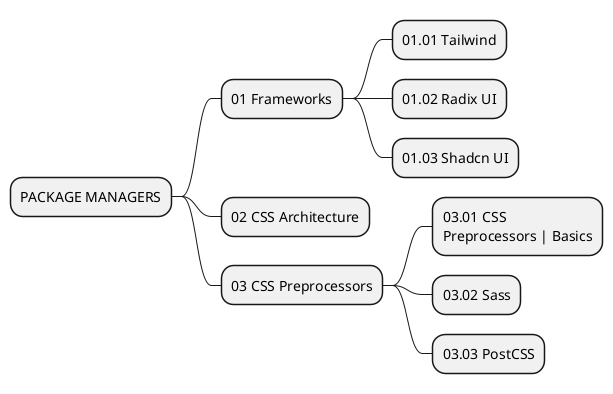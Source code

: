 @startmindmap PACKAGE MANAGERS
<style>
node {
    MaximumWidth 150
    HorizontalAlignment left
}
</style>

+ PACKAGE MANAGERS
++ 01 Frameworks
+++ 01.01 Tailwind
+++ 01.02 Radix UI
+++ 01.03 Shadcn UI
++ 02 CSS Architecture
++ 03 CSS Preprocessors
+++ 03.01 CSS Preprocessors | Basics
+++ 03.02 Sass
+++ 03.03 PostCSS


@endmindmap